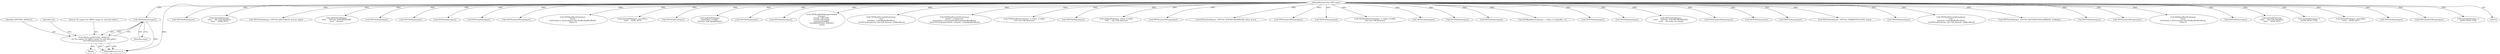 digraph "0_libtiff_83a4b92815ea04969d494416eaae3d4c6b338e4a#diff-c8b4b355f9b5c06d585b23138e1c185f_4@pointer" {
"1000634" [label="(Call,TIFFFileName(input))"];
"1000105" [label="(MethodParameterIn,TIFF* input)"];
"1000631" [label="(Call,TIFFError(TIFF2PDF_MODULE, \n\t\t\t\t\"No support for OJPEG image %s with bad tables\", \n\t\t\t\t\t\tTIFFFileName(input)))"];
"1000664" [label="(Call,TIFFFileName(input))"];
"1000456" [label="(Call,t2pSeekFile(input,\n\t\t\t\t\t\t     t2p->tiff_dataoffset,\n\t\t\t\t\t\t     SEEK_SET))"];
"1000845" [label="(Call,TIFFGetField(input, TIFFTAG_JPEGTABLES, &count, &jpt))"];
"1000529" [label="(Call,TIFFGetField(input,\n\t\t\t\t\t\t     TIFFTAG_ROWSPERSTRIP,\n\t\t\t\t\t\t     &rows))"];
"1000632" [label="(Identifier,TIFF2PDF_MODULE)"];
"1001159" [label="(Call,TIFFFileName(input))"];
"1000828" [label="(Call,TIFFFileName(input))"];
"1000913" [label="(Call,TIFFFileName(input))"];
"1001118" [label="(Call,TIFFStripSize(input))"];
"1000563" [label="(Call,TIFFNumberOfStrips(input))"];
"1000638" [label="(Identifier,t2p)"];
"1000600" [label="(Call,TIFFReadRawStrip(input, \n\t\t\t\t\t\t\ti, \n\t\t\t\t\t\t\t(tdata_t) &(((unsigned char*)buffer)[bufferoffset]), \n\t\t\t\t\t\t\t-1))"];
"1000477" [label="(Call,t2pSeekFile(input, inputoffset,\n\t\t\t\t\t\t     SEEK_SET))"];
"1001329" [label="(Call,TIFFStripSize(input))"];
"1000464" [label="(Call,t2pReadFile(input,\n\t\t\t\t\t\t(tdata_t) buffer,\n\t\t\t\t\t\tt2p->pdf_ojpegiflength))"];
"1001263" [label="(Call,TIFFFileName(input))"];
"1000634" [label="(Call,TIFFFileName(input))"];
"1000303" [label="(Call,TIFFFileName(input))"];
"1001549" [label="(Call,TIFFReadRGBAImageOriented(\n\t\t\t\tinput, \n\t\t\t\tt2p->tiff_width, \n\t\t\t\tt2p->tiff_length, \n\t\t\t\t(uint32*)buffer, \n\t\t\t\tORIENTATION_TOPLEFT,\n\t\t\t\t0))"];
"1000630" [label="(Block,)"];
"1000631" [label="(Call,TIFFError(TIFF2PDF_MODULE, \n\t\t\t\t\"No support for OJPEG image %s with bad tables\", \n\t\t\t\t\t\tTIFFFileName(input)))"];
"1001067" [label="(Call,TIFFReadEncodedStrip(input, \n\t\t\t\ti, \n\t\t\t\t(tdata_t) &buffer[bufferoffset], \n\t\t\t\tTIFFmin(stripsize, t2p->tiff_datasize - bufferoffset)))"];
"1001231" [label="(Call,TIFFReadEncodedStrip(input, \n\t\t\t\t\t\t\ti + j*stripcount, \n\t\t\t\t\t\t\t(tdata_t) &(samplebuffer[samplebufferoffset]), \n\t\t\t\t\t\t\tTIFFmin(sepstripsize, stripsize - samplebufferoffset)))"];
"1000240" [label="(Call,TIFFReadRawStrip(input, 0, (tdata_t) buffer,\n\t\t\t\t\t t2p->tiff_datasize))"];
"1001566" [label="(Call,TIFFFileName(input))"];
"1000422" [label="(Call,t2pReadFile(input, (tdata_t) buffer,\n\t\t\t\t\t\t     t2p->tiff_datasize))"];
"1001122" [label="(Call,TIFFNumberOfStrips(input))"];
"1001694" [label="(Call,TIFFGetField(input, TIFFTAG_YCBCRSUBSAMPLING, &hor, &ver))"];
"1000694" [label="(Call,TIFFNumberOfStrips(input))"];
"1000388" [label="(Call,TIFFFileName(input))"];
"1000318" [label="(Call,TIFFReadRawStrip(input, 0, (tdata_t) buffer,\n\t\t\t\t\t t2p->tiff_datasize))"];
"1001049" [label="(Call,TIFFStripSize(input))"];
"1000635" [label="(Identifier,input)"];
"1001373" [label="(Call,TIFFFileName(input))"];
"1001531" [label="(Call,TIFFFileName(input))"];
"1000936" [label="(Call,TIFFReadRawStrip(input, i, (tdata_t) stripbuffer, -1))"];
"1001032" [label="(Call,TIFFFileName(input))"];
"1000231" [label="(Call,TIFFFileName(input))"];
"1000481" [label="(Call,TIFFGetField(input,\n\t\t\t\t\t\t     TIFFTAG_YCBCRSUBSAMPLING,\n\t\t\t\t\t\t     &h_samp, &v_samp))"];
"1001333" [label="(Call,TIFFNumberOfStrips(input))"];
"1001424" [label="(Call,TIFFFileName(input))"];
"1001312" [label="(Call,TIFFFileName(input))"];
"1000872" [label="(Call,TIFFGetField(input, TIFFTAG_STRIPBYTECOUNTS, &sbc))"];
"1000964" [label="(Call,TIFFFileName(input))"];
"1001347" [label="(Call,TIFFReadEncodedStrip(input, \n\t\t\t\ti, \n\t\t\t\t(tdata_t) &buffer[bufferoffset], \n\t\t\t\tTIFFmin(stripsize, t2p->tiff_datasize - bufferoffset)))"];
"1001719" [label="(Call,TIFFGetField(input, TIFFTAG_REFERENCEBLACKWHITE, &xfloatp))"];
"1001741" [label="(Call,TIFFFileName(input))"];
"1000633" [label="(Literal,\"No support for OJPEG image %s with bad tables\")"];
"1001053" [label="(Call,TIFFNumberOfStrips(input))"];
"1000731" [label="(Call,TIFFReadRawStrip(input, \n\t\t\t\t\t\ti, \n\t\t\t\t\t\t(tdata_t) &(((unsigned char*)buffer)[bufferoffset]), \n\t\t\t\t\t\t-1))"];
"1001193" [label="(Call,TIFFFileName(input))"];
"1000416" [label="(Call,t2pSeekFile(input,\n\t\t\t\t\t\t     t2p->tiff_dataoffset,\n\t\t\t\t\t\t     SEEK_SET))"];
"1000412" [label="(Call,t2pSeekFile(input, 0,\n\t\t\t\t\t\t\t\t SEEK_CUR))"];
"1001945" [label="(MethodReturn,tsize_t)"];
"1000430" [label="(Call,t2pSeekFile(input, inputoffset,\n\t\t\t\t\t\t     SEEK_SET))"];
"1001093" [label="(Call,TIFFFileName(input))"];
"1000870" [label="(Call,TIFFNumberOfStrips(input))"];
"1000105" [label="(MethodParameterIn,TIFF* input)"];
"1000452" [label="(Call,t2pSeekFile(input, 0,\n\t\t\t\t\t\t\t\t SEEK_CUR))"];
"1000634" -> "1000631"  [label="AST: "];
"1000634" -> "1000635"  [label="CFG: "];
"1000635" -> "1000634"  [label="AST: "];
"1000631" -> "1000634"  [label="CFG: "];
"1000634" -> "1001945"  [label="DDG: "];
"1000634" -> "1000631"  [label="DDG: "];
"1000105" -> "1000634"  [label="DDG: "];
"1000105" -> "1000103"  [label="AST: "];
"1000105" -> "1001945"  [label="DDG: "];
"1000105" -> "1000231"  [label="DDG: "];
"1000105" -> "1000240"  [label="DDG: "];
"1000105" -> "1000303"  [label="DDG: "];
"1000105" -> "1000318"  [label="DDG: "];
"1000105" -> "1000388"  [label="DDG: "];
"1000105" -> "1000412"  [label="DDG: "];
"1000105" -> "1000416"  [label="DDG: "];
"1000105" -> "1000422"  [label="DDG: "];
"1000105" -> "1000430"  [label="DDG: "];
"1000105" -> "1000452"  [label="DDG: "];
"1000105" -> "1000456"  [label="DDG: "];
"1000105" -> "1000464"  [label="DDG: "];
"1000105" -> "1000477"  [label="DDG: "];
"1000105" -> "1000481"  [label="DDG: "];
"1000105" -> "1000529"  [label="DDG: "];
"1000105" -> "1000563"  [label="DDG: "];
"1000105" -> "1000600"  [label="DDG: "];
"1000105" -> "1000664"  [label="DDG: "];
"1000105" -> "1000694"  [label="DDG: "];
"1000105" -> "1000731"  [label="DDG: "];
"1000105" -> "1000828"  [label="DDG: "];
"1000105" -> "1000845"  [label="DDG: "];
"1000105" -> "1000870"  [label="DDG: "];
"1000105" -> "1000872"  [label="DDG: "];
"1000105" -> "1000913"  [label="DDG: "];
"1000105" -> "1000936"  [label="DDG: "];
"1000105" -> "1000964"  [label="DDG: "];
"1000105" -> "1001032"  [label="DDG: "];
"1000105" -> "1001049"  [label="DDG: "];
"1000105" -> "1001053"  [label="DDG: "];
"1000105" -> "1001067"  [label="DDG: "];
"1000105" -> "1001093"  [label="DDG: "];
"1000105" -> "1001118"  [label="DDG: "];
"1000105" -> "1001122"  [label="DDG: "];
"1000105" -> "1001159"  [label="DDG: "];
"1000105" -> "1001193"  [label="DDG: "];
"1000105" -> "1001231"  [label="DDG: "];
"1000105" -> "1001263"  [label="DDG: "];
"1000105" -> "1001312"  [label="DDG: "];
"1000105" -> "1001329"  [label="DDG: "];
"1000105" -> "1001333"  [label="DDG: "];
"1000105" -> "1001347"  [label="DDG: "];
"1000105" -> "1001373"  [label="DDG: "];
"1000105" -> "1001424"  [label="DDG: "];
"1000105" -> "1001531"  [label="DDG: "];
"1000105" -> "1001549"  [label="DDG: "];
"1000105" -> "1001566"  [label="DDG: "];
"1000105" -> "1001694"  [label="DDG: "];
"1000105" -> "1001719"  [label="DDG: "];
"1000105" -> "1001741"  [label="DDG: "];
"1000631" -> "1000630"  [label="AST: "];
"1000632" -> "1000631"  [label="AST: "];
"1000633" -> "1000631"  [label="AST: "];
"1000638" -> "1000631"  [label="CFG: "];
"1000631" -> "1001945"  [label="DDG: "];
"1000631" -> "1001945"  [label="DDG: "];
"1000631" -> "1001945"  [label="DDG: "];
}
